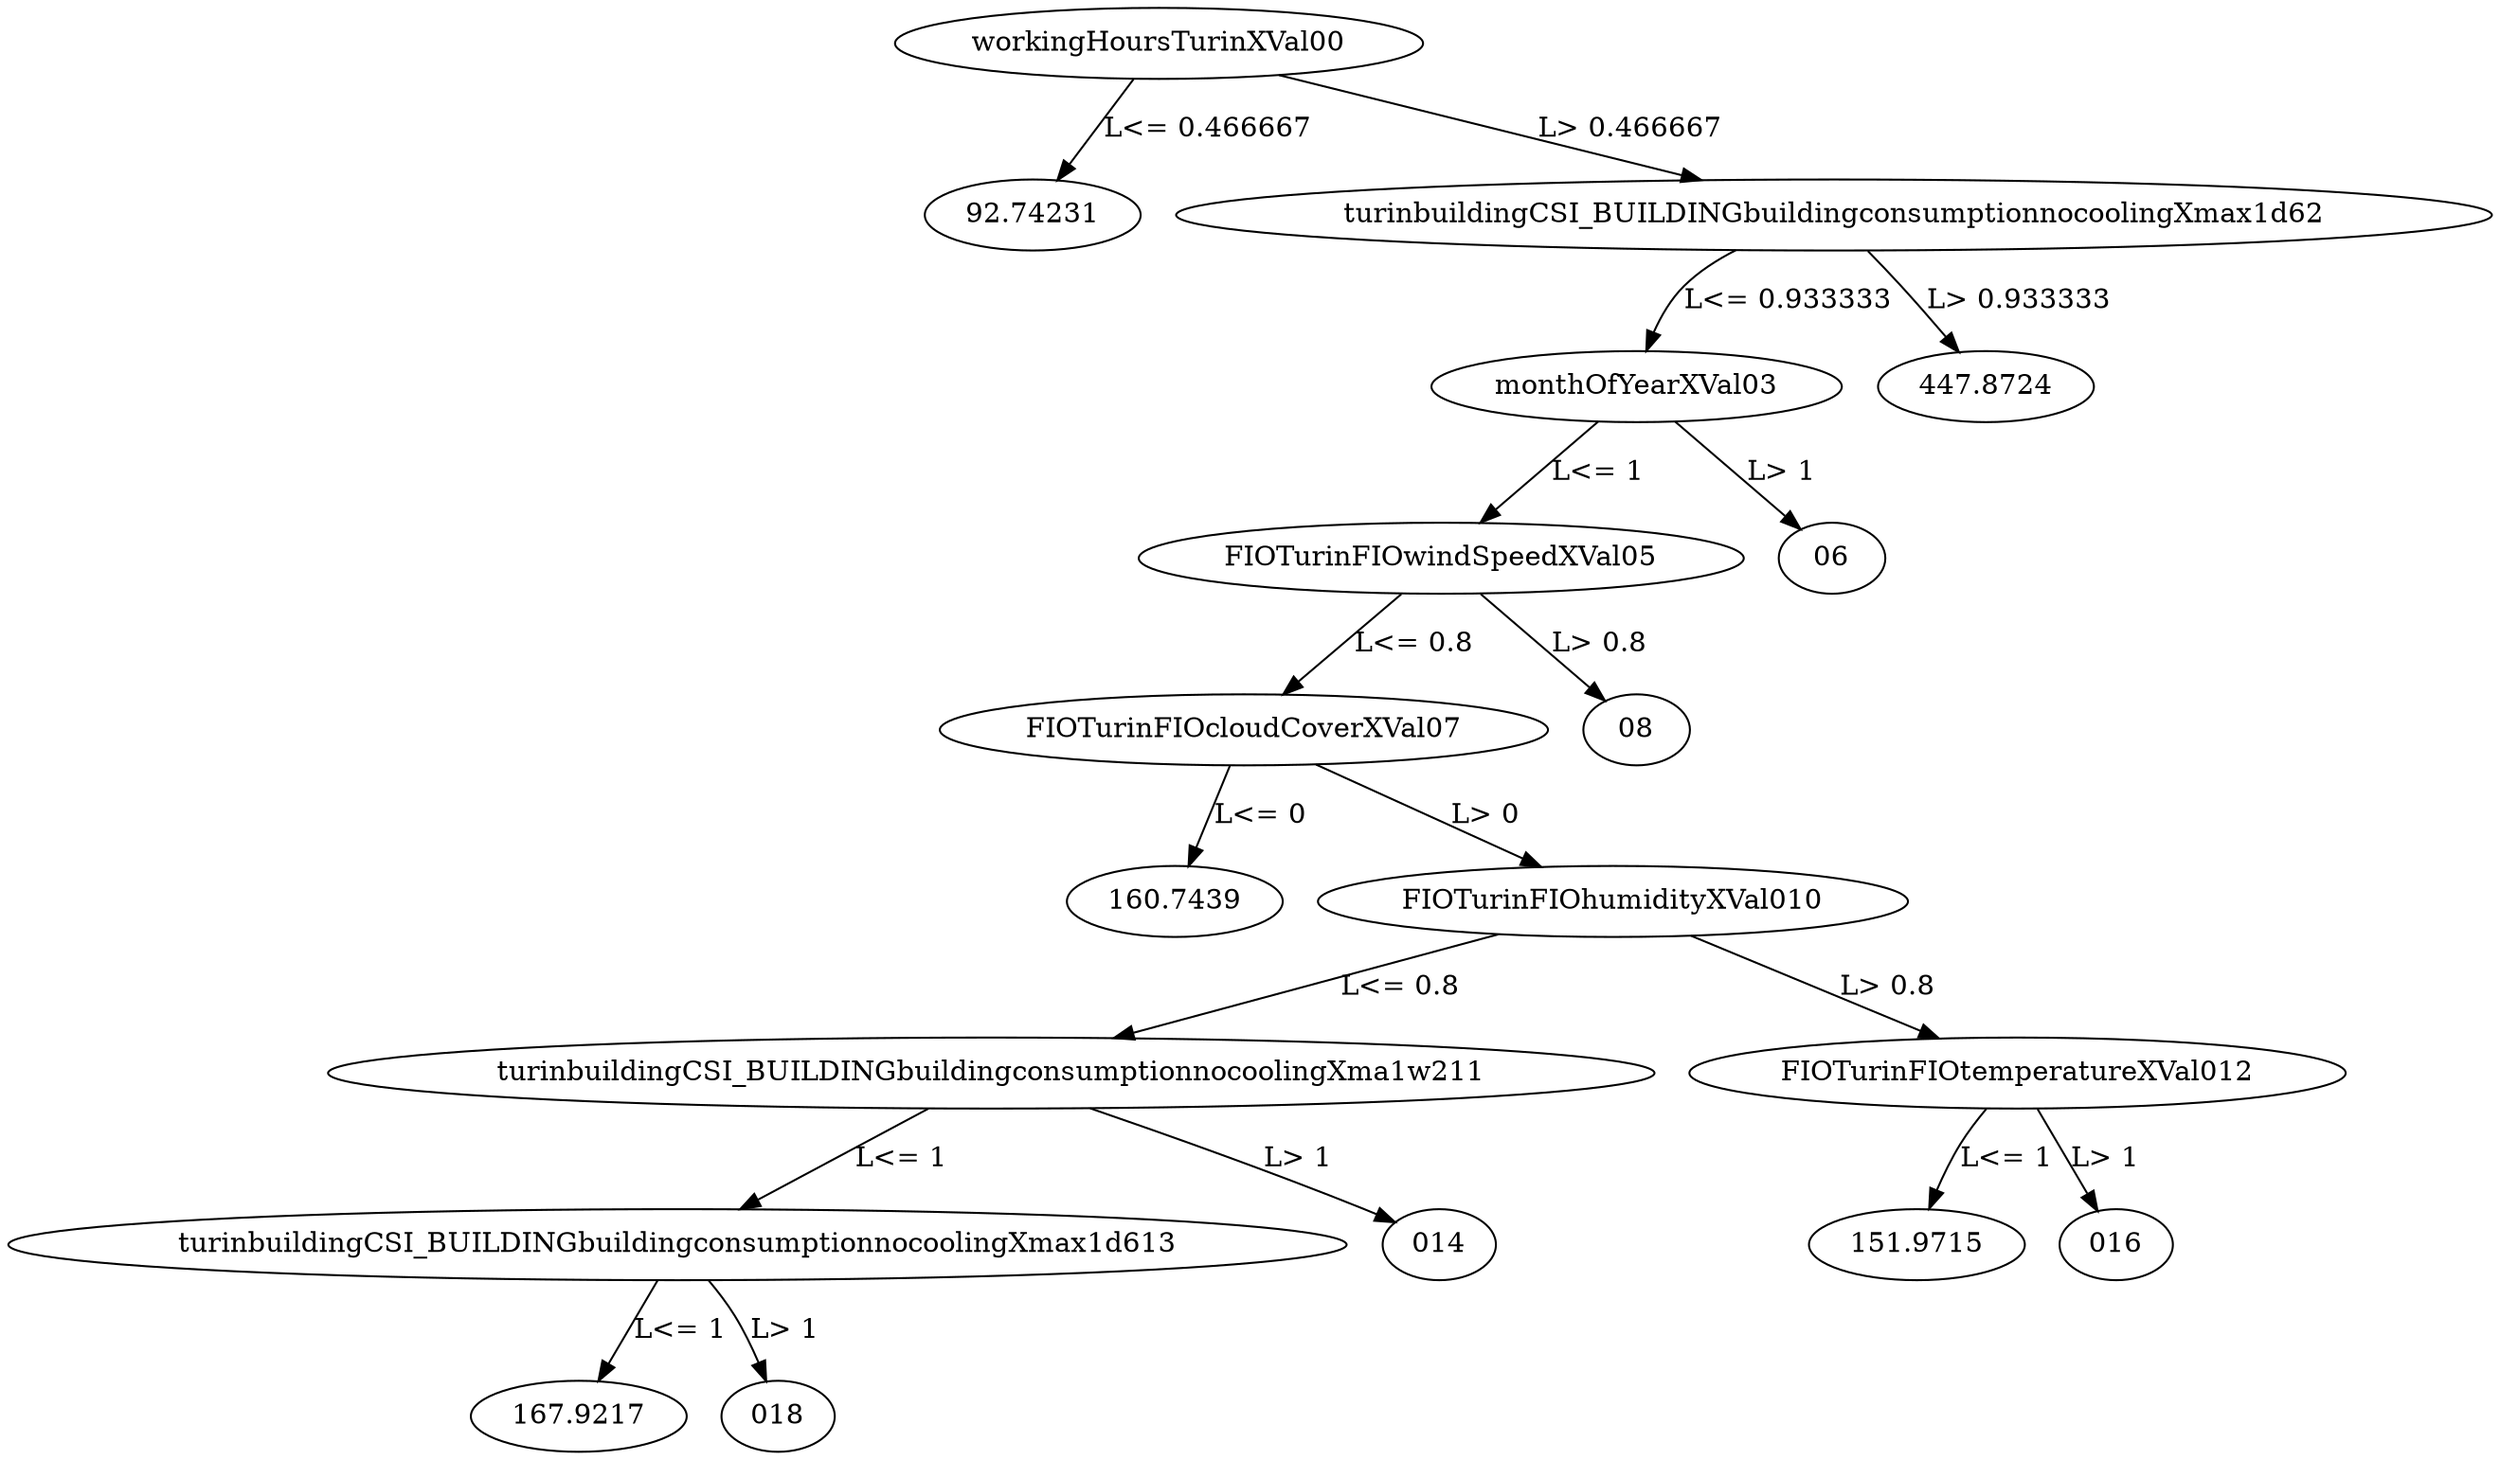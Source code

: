 digraph dt_fig {
	workingHoursTurinXVal00 -> "92.74231" [label="L<= 0.466667"];
	workingHoursTurinXVal00 -> turinbuildingCSI_BUILDINGbuildingconsumptionnocoolingXmax1d62 [label="L> 0.466667"];
	turinbuildingCSI_BUILDINGbuildingconsumptionnocoolingXmax1d62 -> monthOfYearXVal03 [label="L<= 0.933333"];
	turinbuildingCSI_BUILDINGbuildingconsumptionnocoolingXmax1d62 -> "447.8724" [label="L> 0.933333"];
	monthOfYearXVal03 -> FIOTurinFIOwindSpeedXVal05 [label="L<= 1"];
	monthOfYearXVal03 -> "06" [label="L> 1"];
	FIOTurinFIOwindSpeedXVal05 -> FIOTurinFIOcloudCoverXVal07 [label="L<= 0.8"];
	FIOTurinFIOwindSpeedXVal05 -> "08" [label="L> 0.8"];
	FIOTurinFIOcloudCoverXVal07 -> "160.7439" [label="L<= 0"];
	FIOTurinFIOcloudCoverXVal07 -> FIOTurinFIOhumidityXVal010 [label="L> 0"];
	FIOTurinFIOhumidityXVal010 -> turinbuildingCSI_BUILDINGbuildingconsumptionnocoolingXma1w211 [label="L<= 0.8"];
	FIOTurinFIOhumidityXVal010 -> FIOTurinFIOtemperatureXVal012 [label="L> 0.8"];
	turinbuildingCSI_BUILDINGbuildingconsumptionnocoolingXma1w211 -> turinbuildingCSI_BUILDINGbuildingconsumptionnocoolingXmax1d613 [label="L<= 1"];
	turinbuildingCSI_BUILDINGbuildingconsumptionnocoolingXma1w211 -> "014" [label="L> 1"];
	FIOTurinFIOtemperatureXVal012 -> "151.9715" [label="L<= 1"];
	FIOTurinFIOtemperatureXVal012 -> "016" [label="L> 1"];
	turinbuildingCSI_BUILDINGbuildingconsumptionnocoolingXmax1d613 -> "167.9217" [label="L<= 1"];
	turinbuildingCSI_BUILDINGbuildingconsumptionnocoolingXmax1d613 -> "018" [label="L> 1"];
}
